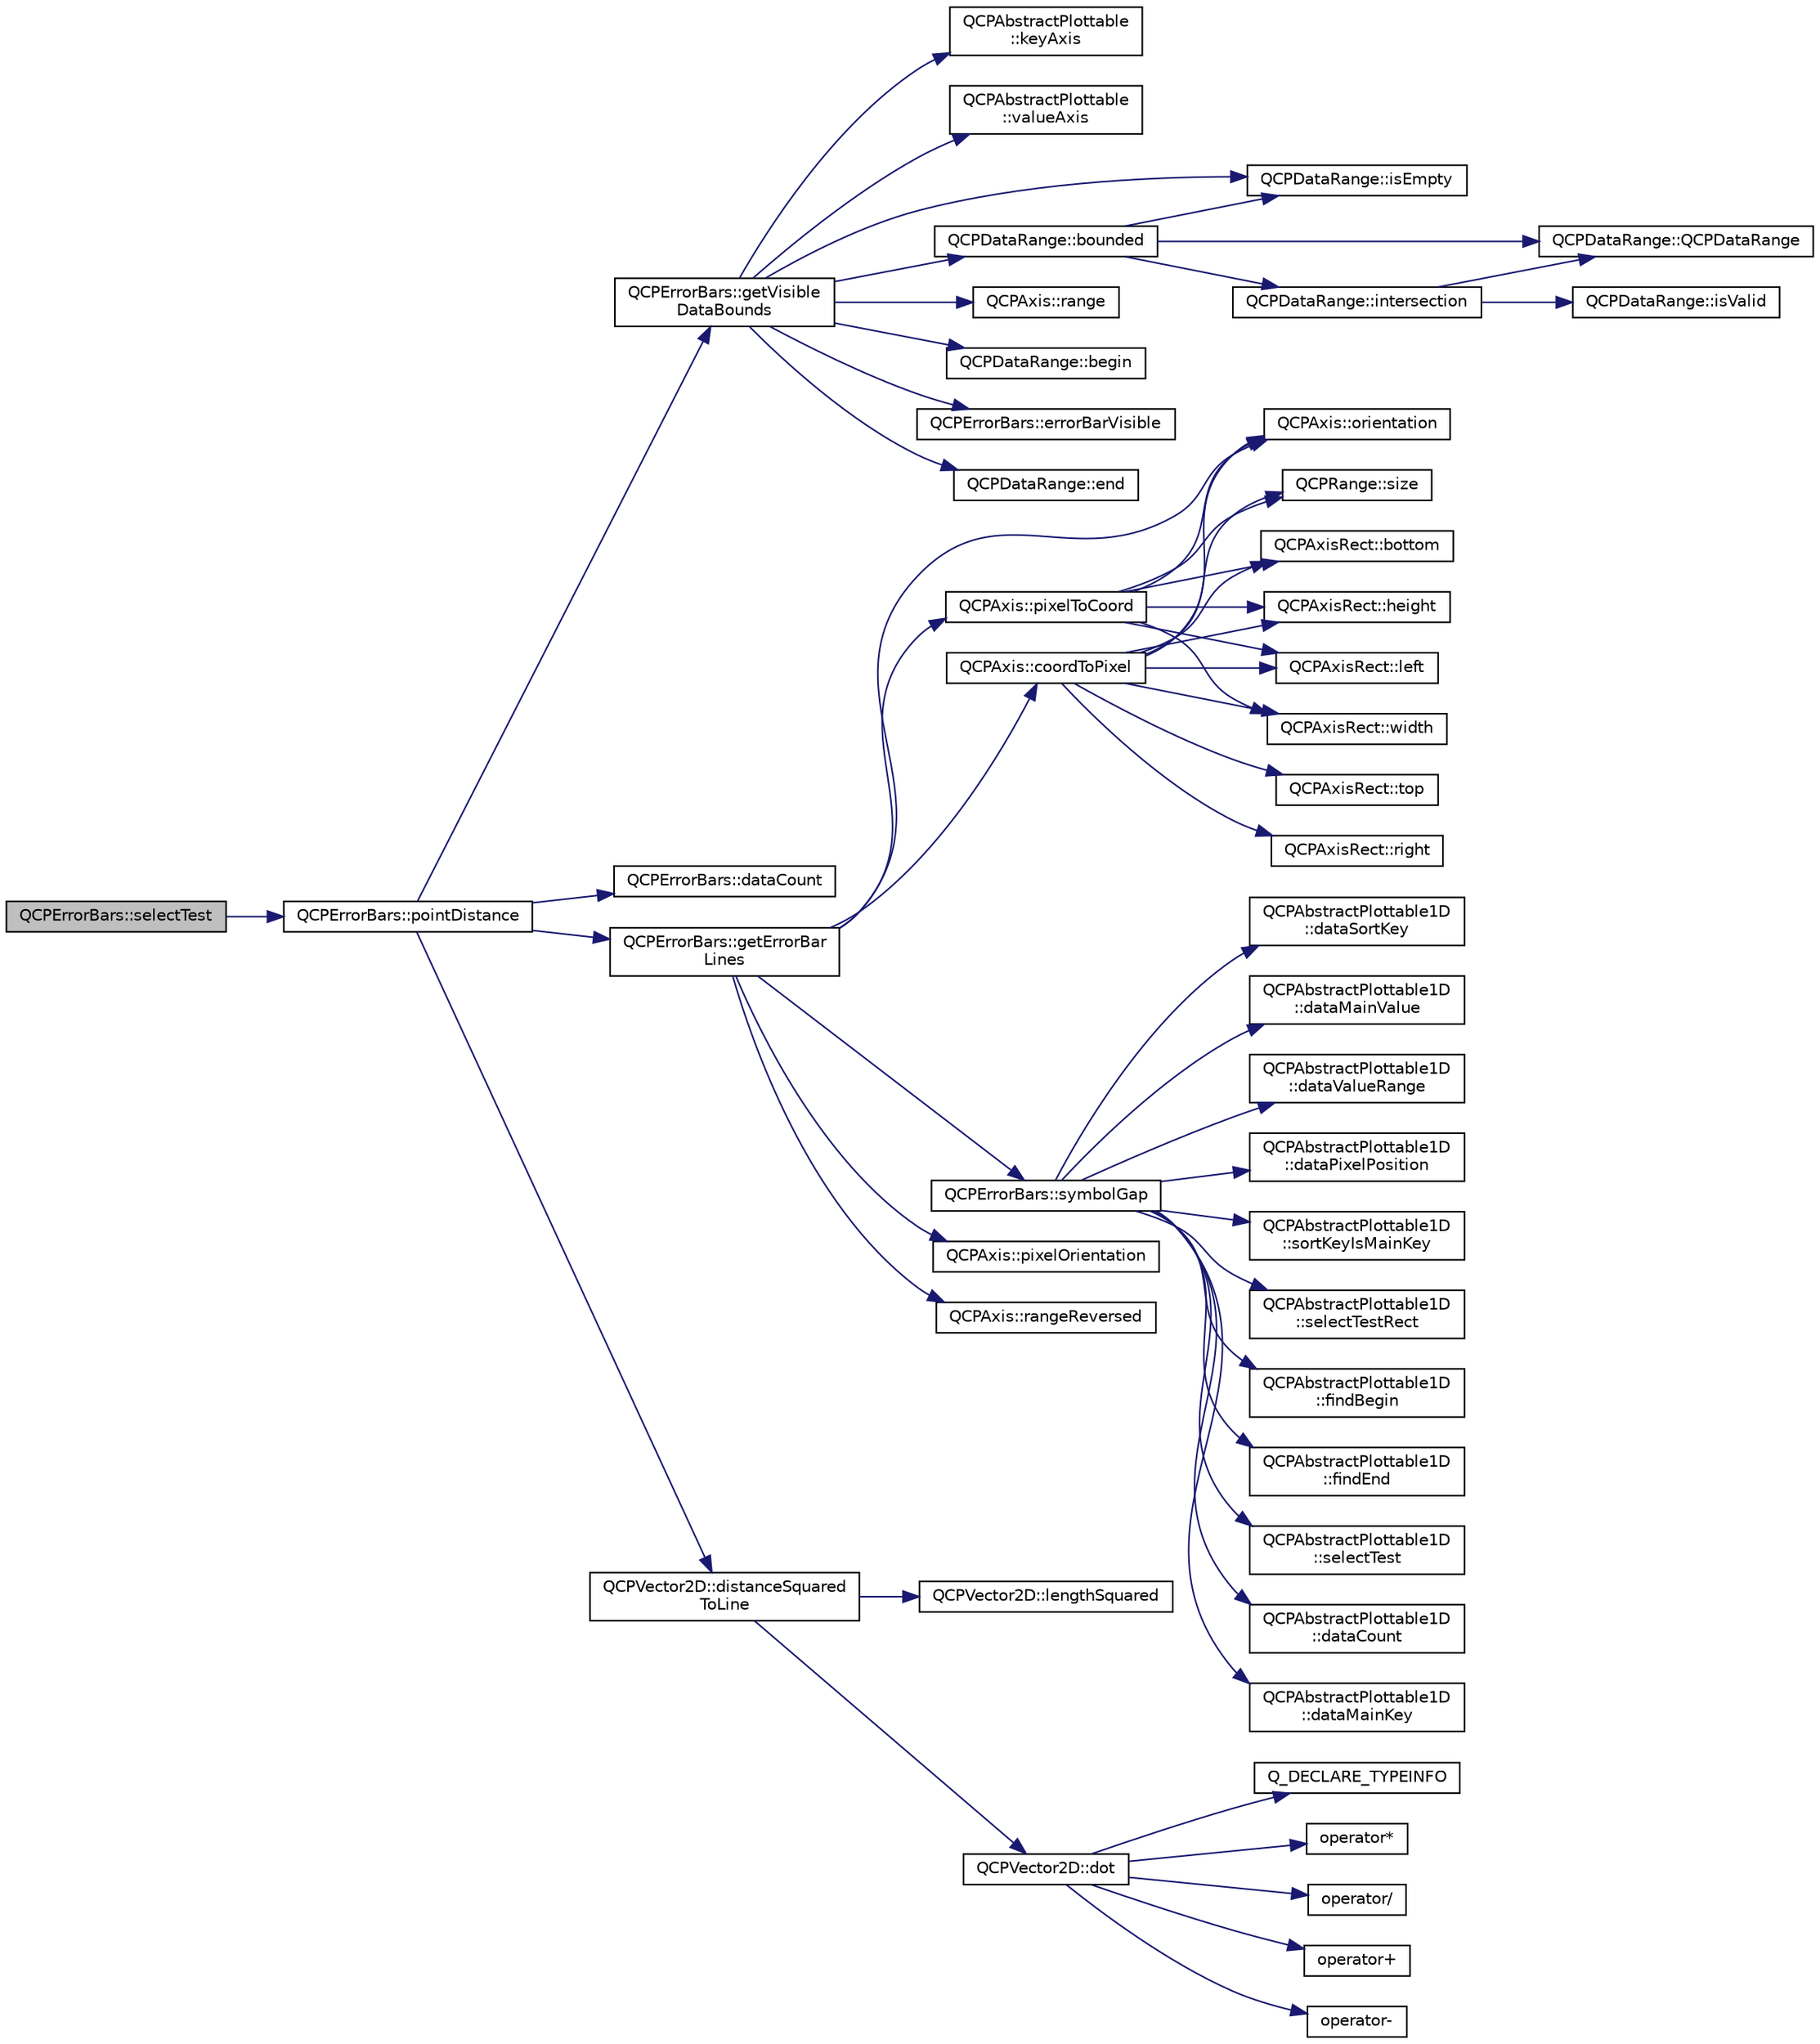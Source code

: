digraph "QCPErrorBars::selectTest"
{
  edge [fontname="Helvetica",fontsize="10",labelfontname="Helvetica",labelfontsize="10"];
  node [fontname="Helvetica",fontsize="10",shape=record];
  rankdir="LR";
  Node245 [label="QCPErrorBars::selectTest",height=0.2,width=0.4,color="black", fillcolor="grey75", style="filled", fontcolor="black"];
  Node245 -> Node246 [color="midnightblue",fontsize="10",style="solid",fontname="Helvetica"];
  Node246 [label="QCPErrorBars::pointDistance",height=0.2,width=0.4,color="black", fillcolor="white", style="filled",URL="$class_q_c_p_error_bars.html#a8e904076bad643f43af28b95f21c1b88"];
  Node246 -> Node247 [color="midnightblue",fontsize="10",style="solid",fontname="Helvetica"];
  Node247 [label="QCPErrorBars::getVisible\lDataBounds",height=0.2,width=0.4,color="black", fillcolor="white", style="filled",URL="$class_q_c_p_error_bars.html#aac9ffa98815035d300b2e9a67495ba4c"];
  Node247 -> Node248 [color="midnightblue",fontsize="10",style="solid",fontname="Helvetica"];
  Node248 [label="QCPAbstractPlottable\l::keyAxis",height=0.2,width=0.4,color="black", fillcolor="white", style="filled",URL="$class_q_c_p_abstract_plottable.html#a2cdd6f0dd5e9a979037f86b4000d9cfe"];
  Node247 -> Node249 [color="midnightblue",fontsize="10",style="solid",fontname="Helvetica"];
  Node249 [label="QCPAbstractPlottable\l::valueAxis",height=0.2,width=0.4,color="black", fillcolor="white", style="filled",URL="$class_q_c_p_abstract_plottable.html#af47809a644a68ffd955fb30b01fb4f2f"];
  Node247 -> Node250 [color="midnightblue",fontsize="10",style="solid",fontname="Helvetica"];
  Node250 [label="QCPDataRange::isEmpty",height=0.2,width=0.4,color="black", fillcolor="white", style="filled",URL="$class_q_c_p_data_range.html#ac32e53fc05d6cd2eac96b96a7265d3b8"];
  Node247 -> Node251 [color="midnightblue",fontsize="10",style="solid",fontname="Helvetica"];
  Node251 [label="QCPDataRange::bounded",height=0.2,width=0.4,color="black", fillcolor="white", style="filled",URL="$class_q_c_p_data_range.html#a93529421d12fdd3a8bdb2b8061936352"];
  Node251 -> Node252 [color="midnightblue",fontsize="10",style="solid",fontname="Helvetica"];
  Node252 [label="QCPDataRange::intersection",height=0.2,width=0.4,color="black", fillcolor="white", style="filled",URL="$class_q_c_p_data_range.html#a84e1e03129dd52528efb4bac18d30183"];
  Node252 -> Node253 [color="midnightblue",fontsize="10",style="solid",fontname="Helvetica"];
  Node253 [label="QCPDataRange::isValid",height=0.2,width=0.4,color="black", fillcolor="white", style="filled",URL="$class_q_c_p_data_range.html#aae53a37472212dca0a7939963e20dba0"];
  Node252 -> Node254 [color="midnightblue",fontsize="10",style="solid",fontname="Helvetica"];
  Node254 [label="QCPDataRange::QCPDataRange",height=0.2,width=0.4,color="black", fillcolor="white", style="filled",URL="$class_q_c_p_data_range.html#a49e72fd9bace1da9d875136dcc04c986"];
  Node251 -> Node250 [color="midnightblue",fontsize="10",style="solid",fontname="Helvetica"];
  Node251 -> Node254 [color="midnightblue",fontsize="10",style="solid",fontname="Helvetica"];
  Node247 -> Node255 [color="midnightblue",fontsize="10",style="solid",fontname="Helvetica"];
  Node255 [label="QCPAxis::range",height=0.2,width=0.4,color="black", fillcolor="white", style="filled",URL="$class_q_c_p_axis.html#ac4058855a81f1a883cf2e754f6a6acb1"];
  Node247 -> Node256 [color="midnightblue",fontsize="10",style="solid",fontname="Helvetica"];
  Node256 [label="QCPDataRange::begin",height=0.2,width=0.4,color="black", fillcolor="white", style="filled",URL="$class_q_c_p_data_range.html#ae76d7eba9defdfafcd0fc41096793129"];
  Node247 -> Node257 [color="midnightblue",fontsize="10",style="solid",fontname="Helvetica"];
  Node257 [label="QCPErrorBars::errorBarVisible",height=0.2,width=0.4,color="black", fillcolor="white", style="filled",URL="$class_q_c_p_error_bars.html#a5ad9abccb1be3df25485ad7dc21b3b89"];
  Node247 -> Node258 [color="midnightblue",fontsize="10",style="solid",fontname="Helvetica"];
  Node258 [label="QCPDataRange::end",height=0.2,width=0.4,color="black", fillcolor="white", style="filled",URL="$class_q_c_p_data_range.html#aee1b20fb045929c3753ee2ce14af7630"];
  Node246 -> Node259 [color="midnightblue",fontsize="10",style="solid",fontname="Helvetica"];
  Node259 [label="QCPErrorBars::dataCount",height=0.2,width=0.4,color="black", fillcolor="white", style="filled",URL="$class_q_c_p_error_bars.html#a18b797c62f2af000b926e52eb46d97c7"];
  Node246 -> Node260 [color="midnightblue",fontsize="10",style="solid",fontname="Helvetica"];
  Node260 [label="QCPErrorBars::getErrorBar\lLines",height=0.2,width=0.4,color="black", fillcolor="white", style="filled",URL="$class_q_c_p_error_bars.html#abeea5ff0d66732bbfc9b74869d8c552e"];
  Node260 -> Node261 [color="midnightblue",fontsize="10",style="solid",fontname="Helvetica"];
  Node261 [label="QCPAxis::orientation",height=0.2,width=0.4,color="black", fillcolor="white", style="filled",URL="$class_q_c_p_axis.html#ab988ef4538e2655bb77bd138189cd42e"];
  Node260 -> Node262 [color="midnightblue",fontsize="10",style="solid",fontname="Helvetica"];
  Node262 [label="QCPAxis::pixelToCoord",height=0.2,width=0.4,color="black", fillcolor="white", style="filled",URL="$class_q_c_p_axis.html#a536ef8f624cac59b6b6fdcb495723c57"];
  Node262 -> Node261 [color="midnightblue",fontsize="10",style="solid",fontname="Helvetica"];
  Node262 -> Node263 [color="midnightblue",fontsize="10",style="solid",fontname="Helvetica"];
  Node263 [label="QCPAxisRect::left",height=0.2,width=0.4,color="black", fillcolor="white", style="filled",URL="$class_q_c_p_axis_rect.html#afb4a3de02046b20b9310bdb8fca781c3"];
  Node262 -> Node264 [color="midnightblue",fontsize="10",style="solid",fontname="Helvetica"];
  Node264 [label="QCPAxisRect::width",height=0.2,width=0.4,color="black", fillcolor="white", style="filled",URL="$class_q_c_p_axis_rect.html#a204645398a4f9d0b0189385c7c2cfb91"];
  Node262 -> Node265 [color="midnightblue",fontsize="10",style="solid",fontname="Helvetica"];
  Node265 [label="QCPRange::size",height=0.2,width=0.4,color="black", fillcolor="white", style="filled",URL="$class_q_c_p_range.html#a62326e7cc4316b96df6a60813230e63f"];
  Node262 -> Node266 [color="midnightblue",fontsize="10",style="solid",fontname="Helvetica"];
  Node266 [label="QCPAxisRect::bottom",height=0.2,width=0.4,color="black", fillcolor="white", style="filled",URL="$class_q_c_p_axis_rect.html#acefdf1abaa8a8ab681e906cc2be9581e"];
  Node262 -> Node267 [color="midnightblue",fontsize="10",style="solid",fontname="Helvetica"];
  Node267 [label="QCPAxisRect::height",height=0.2,width=0.4,color="black", fillcolor="white", style="filled",URL="$class_q_c_p_axis_rect.html#acc4377809e79d9a089ab790f39429b0d"];
  Node260 -> Node268 [color="midnightblue",fontsize="10",style="solid",fontname="Helvetica"];
  Node268 [label="QCPErrorBars::symbolGap",height=0.2,width=0.4,color="black", fillcolor="white", style="filled",URL="$class_q_c_p_error_bars.html#a2c969749fa0db565a42b80db9da5f388"];
  Node268 -> Node269 [color="midnightblue",fontsize="10",style="solid",fontname="Helvetica"];
  Node269 [label="QCPAbstractPlottable1D\l::dataCount",height=0.2,width=0.4,color="black", fillcolor="white", style="filled",URL="$class_q_c_p_abstract_plottable1_d.html#ab5dd99e4f1621e7dbd63438e0b02984e"];
  Node268 -> Node270 [color="midnightblue",fontsize="10",style="solid",fontname="Helvetica"];
  Node270 [label="QCPAbstractPlottable1D\l::dataMainKey",height=0.2,width=0.4,color="black", fillcolor="white", style="filled",URL="$class_q_c_p_abstract_plottable1_d.html#aeb156ebf5d3c8de906b428be30733ad8"];
  Node268 -> Node271 [color="midnightblue",fontsize="10",style="solid",fontname="Helvetica"];
  Node271 [label="QCPAbstractPlottable1D\l::dataSortKey",height=0.2,width=0.4,color="black", fillcolor="white", style="filled",URL="$class_q_c_p_abstract_plottable1_d.html#aa8277da921b009bce474437d50b4a2d8"];
  Node268 -> Node272 [color="midnightblue",fontsize="10",style="solid",fontname="Helvetica"];
  Node272 [label="QCPAbstractPlottable1D\l::dataMainValue",height=0.2,width=0.4,color="black", fillcolor="white", style="filled",URL="$class_q_c_p_abstract_plottable1_d.html#a6be0f657ba85a1688336d76ad649ecf2"];
  Node268 -> Node273 [color="midnightblue",fontsize="10",style="solid",fontname="Helvetica"];
  Node273 [label="QCPAbstractPlottable1D\l::dataValueRange",height=0.2,width=0.4,color="black", fillcolor="white", style="filled",URL="$class_q_c_p_abstract_plottable1_d.html#a55f937ba6a63e56e57f0b1a6e85a333a"];
  Node268 -> Node274 [color="midnightblue",fontsize="10",style="solid",fontname="Helvetica"];
  Node274 [label="QCPAbstractPlottable1D\l::dataPixelPosition",height=0.2,width=0.4,color="black", fillcolor="white", style="filled",URL="$class_q_c_p_abstract_plottable1_d.html#a6ca0699a6af5f25a7565de7c50ce13b2"];
  Node268 -> Node275 [color="midnightblue",fontsize="10",style="solid",fontname="Helvetica"];
  Node275 [label="QCPAbstractPlottable1D\l::sortKeyIsMainKey",height=0.2,width=0.4,color="black", fillcolor="white", style="filled",URL="$class_q_c_p_abstract_plottable1_d.html#afe0d56e39cc076032922f059b304c092"];
  Node268 -> Node276 [color="midnightblue",fontsize="10",style="solid",fontname="Helvetica"];
  Node276 [label="QCPAbstractPlottable1D\l::selectTestRect",height=0.2,width=0.4,color="black", fillcolor="white", style="filled",URL="$class_q_c_p_abstract_plottable1_d.html#a22377bf6e57ab7eedbc9e489250c6ded"];
  Node268 -> Node277 [color="midnightblue",fontsize="10",style="solid",fontname="Helvetica"];
  Node277 [label="QCPAbstractPlottable1D\l::findBegin",height=0.2,width=0.4,color="black", fillcolor="white", style="filled",URL="$class_q_c_p_abstract_plottable1_d.html#ad0b46d25cde3d035b180fb8f10c056e6"];
  Node268 -> Node278 [color="midnightblue",fontsize="10",style="solid",fontname="Helvetica"];
  Node278 [label="QCPAbstractPlottable1D\l::findEnd",height=0.2,width=0.4,color="black", fillcolor="white", style="filled",URL="$class_q_c_p_abstract_plottable1_d.html#a6e3ba20c9160d7361e58070390d10b1a"];
  Node268 -> Node279 [color="midnightblue",fontsize="10",style="solid",fontname="Helvetica"];
  Node279 [label="QCPAbstractPlottable1D\l::selectTest",height=0.2,width=0.4,color="black", fillcolor="white", style="filled",URL="$class_q_c_p_abstract_plottable1_d.html#a4611b43bcb6441b2154eb4f4e0a33db2"];
  Node260 -> Node280 [color="midnightblue",fontsize="10",style="solid",fontname="Helvetica"];
  Node280 [label="QCPAxis::pixelOrientation",height=0.2,width=0.4,color="black", fillcolor="white", style="filled",URL="$class_q_c_p_axis.html#a45c45bed7e5666683b8d56afa66fa51f"];
  Node260 -> Node281 [color="midnightblue",fontsize="10",style="solid",fontname="Helvetica"];
  Node281 [label="QCPAxis::coordToPixel",height=0.2,width=0.4,color="black", fillcolor="white", style="filled",URL="$class_q_c_p_axis.html#af15d1b3a7f7e9b53d759d3ccff1fe4b4"];
  Node281 -> Node261 [color="midnightblue",fontsize="10",style="solid",fontname="Helvetica"];
  Node281 -> Node265 [color="midnightblue",fontsize="10",style="solid",fontname="Helvetica"];
  Node281 -> Node264 [color="midnightblue",fontsize="10",style="solid",fontname="Helvetica"];
  Node281 -> Node263 [color="midnightblue",fontsize="10",style="solid",fontname="Helvetica"];
  Node281 -> Node282 [color="midnightblue",fontsize="10",style="solid",fontname="Helvetica"];
  Node282 [label="QCPAxisRect::right",height=0.2,width=0.4,color="black", fillcolor="white", style="filled",URL="$class_q_c_p_axis_rect.html#a3f819d4a1b2193723d1fdafc573eea10"];
  Node281 -> Node266 [color="midnightblue",fontsize="10",style="solid",fontname="Helvetica"];
  Node281 -> Node267 [color="midnightblue",fontsize="10",style="solid",fontname="Helvetica"];
  Node281 -> Node283 [color="midnightblue",fontsize="10",style="solid",fontname="Helvetica"];
  Node283 [label="QCPAxisRect::top",height=0.2,width=0.4,color="black", fillcolor="white", style="filled",URL="$class_q_c_p_axis_rect.html#a45dbad181cbb9f09d068dbb76c817c95"];
  Node260 -> Node284 [color="midnightblue",fontsize="10",style="solid",fontname="Helvetica"];
  Node284 [label="QCPAxis::rangeReversed",height=0.2,width=0.4,color="black", fillcolor="white", style="filled",URL="$class_q_c_p_axis.html#ab9866dd1a78f1920f491ec12a794bec2"];
  Node246 -> Node285 [color="midnightblue",fontsize="10",style="solid",fontname="Helvetica"];
  Node285 [label="QCPVector2D::distanceSquared\lToLine",height=0.2,width=0.4,color="black", fillcolor="white", style="filled",URL="$class_q_c_p_vector2_d.html#a14840cd3da80cfee4eb3f8977cab89ab"];
  Node285 -> Node286 [color="midnightblue",fontsize="10",style="solid",fontname="Helvetica"];
  Node286 [label="QCPVector2D::lengthSquared",height=0.2,width=0.4,color="black", fillcolor="white", style="filled",URL="$class_q_c_p_vector2_d.html#a766585459d84cb149334fda1a498b2e5"];
  Node285 -> Node287 [color="midnightblue",fontsize="10",style="solid",fontname="Helvetica"];
  Node287 [label="QCPVector2D::dot",height=0.2,width=0.4,color="black", fillcolor="white", style="filled",URL="$class_q_c_p_vector2_d.html#a39f8d28db7dbffcca6aa63a1f1f6e176"];
  Node287 -> Node288 [color="midnightblue",fontsize="10",style="solid",fontname="Helvetica"];
  Node288 [label="operator*",height=0.2,width=0.4,color="black", fillcolor="white", style="filled",URL="$qcustomplot_8hh.html#aa75268fb64b9eaee5448fb815007bee9"];
  Node287 -> Node289 [color="midnightblue",fontsize="10",style="solid",fontname="Helvetica"];
  Node289 [label="operator/",height=0.2,width=0.4,color="black", fillcolor="white", style="filled",URL="$qcustomplot_8hh.html#aa69909afc8c656999a2ea292ea01244b"];
  Node287 -> Node290 [color="midnightblue",fontsize="10",style="solid",fontname="Helvetica"];
  Node290 [label="operator+",height=0.2,width=0.4,color="black", fillcolor="white", style="filled",URL="$qcustomplot_8hh.html#a24cc5985429b12dbed4d0d3c5a917d20"];
  Node287 -> Node291 [color="midnightblue",fontsize="10",style="solid",fontname="Helvetica"];
  Node291 [label="operator-",height=0.2,width=0.4,color="black", fillcolor="white", style="filled",URL="$qcustomplot_8hh.html#a9e01331d8debf0877ee4cba9abd83605"];
  Node287 -> Node292 [color="midnightblue",fontsize="10",style="solid",fontname="Helvetica"];
  Node292 [label="Q_DECLARE_TYPEINFO",height=0.2,width=0.4,color="black", fillcolor="white", style="filled",URL="$qcustomplot_8hh.html#accbe1a1a6b69d3db3f495f66375f7301"];
}
